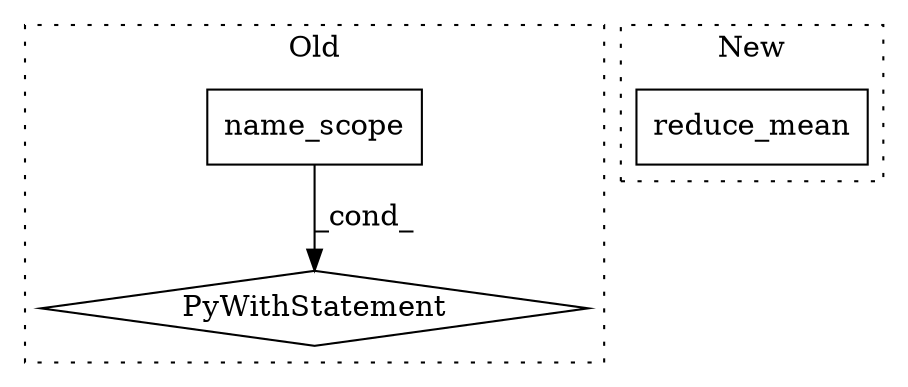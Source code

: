 digraph G {
subgraph cluster0 {
1 [label="name_scope" a="32" s="357,376" l="11,1" shape="box"];
3 [label="PyWithStatement" a="104" s="336,377" l="10,2" shape="diamond"];
label = "Old";
style="dotted";
}
subgraph cluster1 {
2 [label="reduce_mean" a="32" s="2651,2704" l="12,1" shape="box"];
label = "New";
style="dotted";
}
1 -> 3 [label="_cond_"];
}